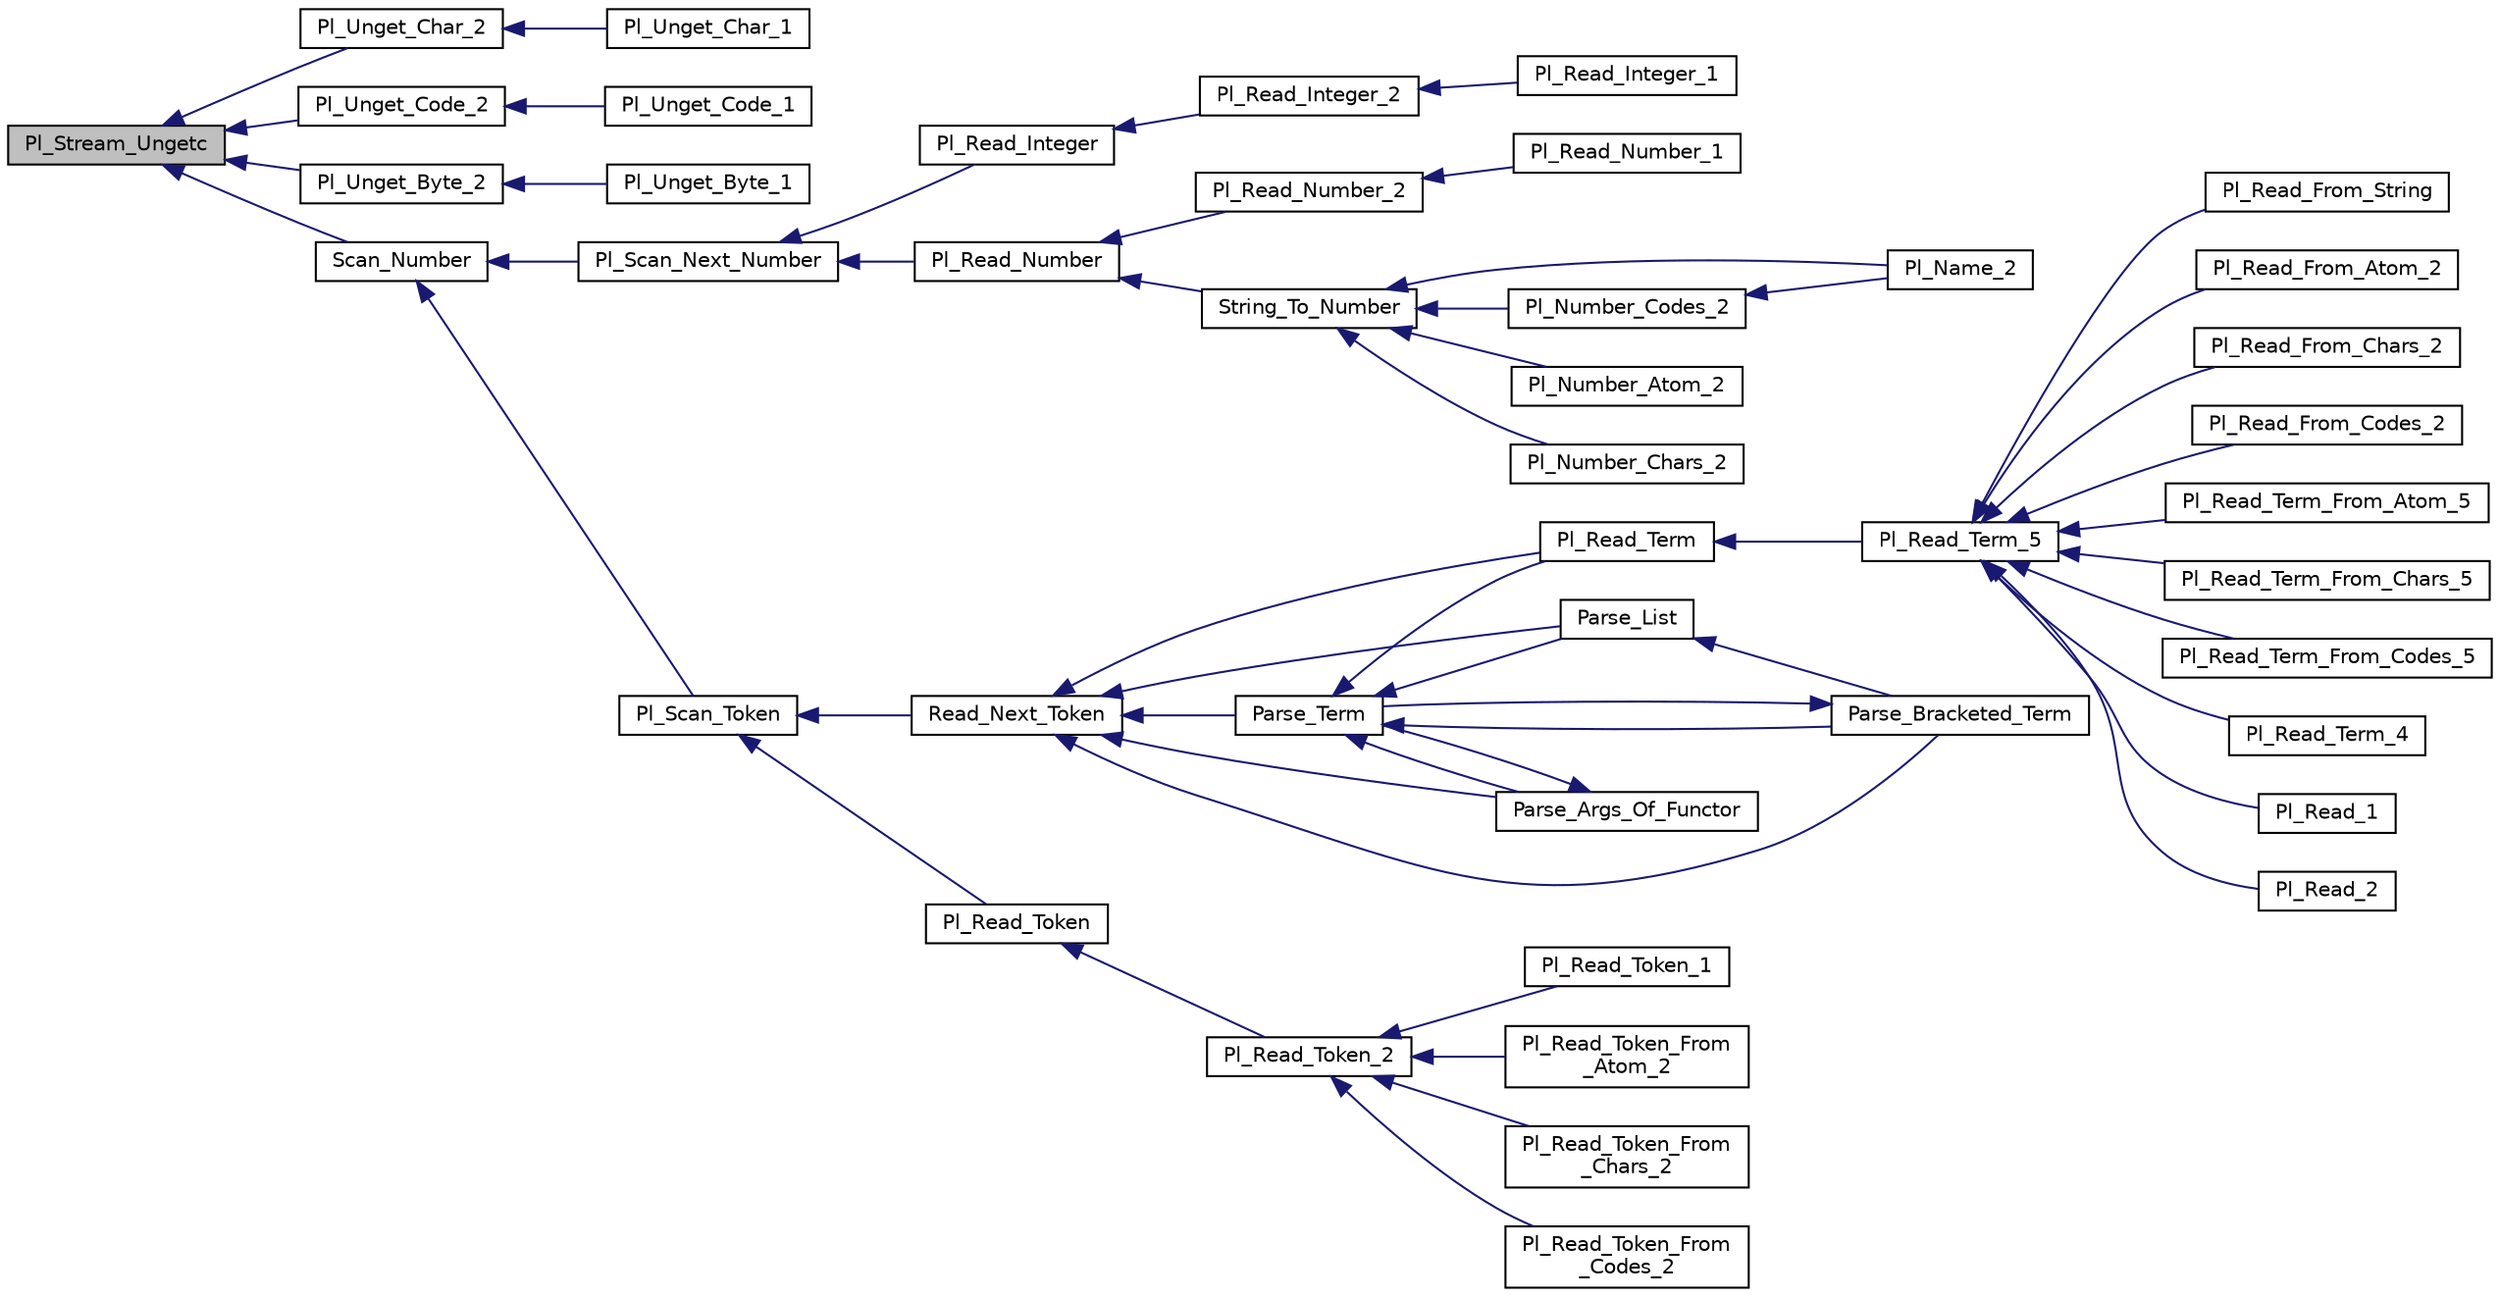 digraph "Pl_Stream_Ungetc"
{
  edge [fontname="Helvetica",fontsize="10",labelfontname="Helvetica",labelfontsize="10"];
  node [fontname="Helvetica",fontsize="10",shape=record];
  rankdir="LR";
  Node1 [label="Pl_Stream_Ungetc",height=0.2,width=0.4,color="black", fillcolor="grey75", style="filled", fontcolor="black"];
  Node1 -> Node2 [dir="back",color="midnightblue",fontsize="10",style="solid"];
  Node2 [label="Pl_Unget_Char_2",height=0.2,width=0.4,color="black", fillcolor="white", style="filled",URL="$char__io__c_8c.html#ae656533eead62d1d668b37fc53254da4"];
  Node2 -> Node3 [dir="back",color="midnightblue",fontsize="10",style="solid"];
  Node3 [label="Pl_Unget_Char_1",height=0.2,width=0.4,color="black", fillcolor="white", style="filled",URL="$char__io__c_8c.html#a4aeb5b9c0e34bff8e926d30f3d968b35"];
  Node1 -> Node4 [dir="back",color="midnightblue",fontsize="10",style="solid"];
  Node4 [label="Pl_Unget_Code_2",height=0.2,width=0.4,color="black", fillcolor="white", style="filled",URL="$char__io__c_8c.html#a1b3c0a85ec097c7b3fe49f989e82939c"];
  Node4 -> Node5 [dir="back",color="midnightblue",fontsize="10",style="solid"];
  Node5 [label="Pl_Unget_Code_1",height=0.2,width=0.4,color="black", fillcolor="white", style="filled",URL="$char__io__c_8c.html#afcac3e81d32d6cb39e262edb2c98d268"];
  Node1 -> Node6 [dir="back",color="midnightblue",fontsize="10",style="solid"];
  Node6 [label="Pl_Unget_Byte_2",height=0.2,width=0.4,color="black", fillcolor="white", style="filled",URL="$char__io__c_8c.html#a50a62a8d75e5149cb6d63715a0b722ab"];
  Node6 -> Node7 [dir="back",color="midnightblue",fontsize="10",style="solid"];
  Node7 [label="Pl_Unget_Byte_1",height=0.2,width=0.4,color="black", fillcolor="white", style="filled",URL="$char__io__c_8c.html#a2f7de618a304b177b833575c4bb4c484"];
  Node1 -> Node8 [dir="back",color="midnightblue",fontsize="10",style="solid"];
  Node8 [label="Scan_Number",height=0.2,width=0.4,color="black", fillcolor="white", style="filled",URL="$scan__supp_8c.html#a97a43a27fe148ffedc5fe4c492f41a2e"];
  Node8 -> Node9 [dir="back",color="midnightblue",fontsize="10",style="solid"];
  Node9 [label="Pl_Scan_Token",height=0.2,width=0.4,color="black", fillcolor="white", style="filled",URL="$scan__supp_8h.html#acfe8a80f1f9f8630c33f946117670c47"];
  Node9 -> Node10 [dir="back",color="midnightblue",fontsize="10",style="solid"];
  Node10 [label="Read_Next_Token",height=0.2,width=0.4,color="black", fillcolor="white", style="filled",URL="$parse__supp_8c.html#a5168feee956bd33cc5cfdef4e1b98ce2"];
  Node10 -> Node11 [dir="back",color="midnightblue",fontsize="10",style="solid"];
  Node11 [label="Pl_Read_Term",height=0.2,width=0.4,color="black", fillcolor="white", style="filled",URL="$parse__supp_8h.html#a64d906da2798112a3c398b00f9741139"];
  Node11 -> Node12 [dir="back",color="midnightblue",fontsize="10",style="solid"];
  Node12 [label="Pl_Read_Term_5",height=0.2,width=0.4,color="black", fillcolor="white", style="filled",URL="$read__c_8c.html#ad383d406378b7b22f08a8382d1a80fb0"];
  Node12 -> Node13 [dir="back",color="midnightblue",fontsize="10",style="solid"];
  Node13 [label="Pl_Read_From_String",height=0.2,width=0.4,color="black", fillcolor="white", style="filled",URL="$const__io__c_8c.html#ab1870dca5b94f316ea69c739eb50a434"];
  Node12 -> Node14 [dir="back",color="midnightblue",fontsize="10",style="solid"];
  Node14 [label="Pl_Read_From_Atom_2",height=0.2,width=0.4,color="black", fillcolor="white", style="filled",URL="$const__io__c_8c.html#a75deece217063fb44a56e2e1e2111896"];
  Node12 -> Node15 [dir="back",color="midnightblue",fontsize="10",style="solid"];
  Node15 [label="Pl_Read_From_Chars_2",height=0.2,width=0.4,color="black", fillcolor="white", style="filled",URL="$const__io__c_8c.html#a4c0c2e76d2a48de5b1be98292298c3b1"];
  Node12 -> Node16 [dir="back",color="midnightblue",fontsize="10",style="solid"];
  Node16 [label="Pl_Read_From_Codes_2",height=0.2,width=0.4,color="black", fillcolor="white", style="filled",URL="$const__io__c_8c.html#a66a57821f6bc65641c878166b5c80c52"];
  Node12 -> Node17 [dir="back",color="midnightblue",fontsize="10",style="solid"];
  Node17 [label="Pl_Read_Term_From_Atom_5",height=0.2,width=0.4,color="black", fillcolor="white", style="filled",URL="$const__io__c_8c.html#aae76aaaee5268d487027179f43e796aa"];
  Node12 -> Node18 [dir="back",color="midnightblue",fontsize="10",style="solid"];
  Node18 [label="Pl_Read_Term_From_Chars_5",height=0.2,width=0.4,color="black", fillcolor="white", style="filled",URL="$const__io__c_8c.html#ad74775c98c90c1dd5b50e079d7e44a4d"];
  Node12 -> Node19 [dir="back",color="midnightblue",fontsize="10",style="solid"];
  Node19 [label="Pl_Read_Term_From_Codes_5",height=0.2,width=0.4,color="black", fillcolor="white", style="filled",URL="$const__io__c_8c.html#ae8b13c6f888f8c79bffa8e65a2c5b600"];
  Node12 -> Node20 [dir="back",color="midnightblue",fontsize="10",style="solid"];
  Node20 [label="Pl_Read_Term_4",height=0.2,width=0.4,color="black", fillcolor="white", style="filled",URL="$read__c_8c.html#ac5d31efcd05110182afee4d3d3a3c1da"];
  Node12 -> Node21 [dir="back",color="midnightblue",fontsize="10",style="solid"];
  Node21 [label="Pl_Read_1",height=0.2,width=0.4,color="black", fillcolor="white", style="filled",URL="$read__c_8c.html#a096f5ea03ecdb63b680501b55246e86d"];
  Node12 -> Node22 [dir="back",color="midnightblue",fontsize="10",style="solid"];
  Node22 [label="Pl_Read_2",height=0.2,width=0.4,color="black", fillcolor="white", style="filled",URL="$read__c_8c.html#a5875a10dde57265c7d0bbfe398c547a2"];
  Node10 -> Node23 [dir="back",color="midnightblue",fontsize="10",style="solid"];
  Node23 [label="Parse_Term",height=0.2,width=0.4,color="black", fillcolor="white", style="filled",URL="$parse__supp_8c.html#ae03e3588605a54ec801f9f52c3983921"];
  Node23 -> Node11 [dir="back",color="midnightblue",fontsize="10",style="solid"];
  Node23 -> Node24 [dir="back",color="midnightblue",fontsize="10",style="solid"];
  Node24 [label="Parse_Args_Of_Functor",height=0.2,width=0.4,color="black", fillcolor="white", style="filled",URL="$parse__supp_8c.html#a91129321b0656be20577914e71efd7fb"];
  Node24 -> Node23 [dir="back",color="midnightblue",fontsize="10",style="solid"];
  Node23 -> Node25 [dir="back",color="midnightblue",fontsize="10",style="solid"];
  Node25 [label="Parse_Bracketed_Term",height=0.2,width=0.4,color="black", fillcolor="white", style="filled",URL="$parse__supp_8c.html#a5279315d52439bb2d9142ce22451dd0f"];
  Node25 -> Node23 [dir="back",color="midnightblue",fontsize="10",style="solid"];
  Node23 -> Node26 [dir="back",color="midnightblue",fontsize="10",style="solid"];
  Node26 [label="Parse_List",height=0.2,width=0.4,color="black", fillcolor="white", style="filled",URL="$parse__supp_8c.html#ab52e6752bd14d107f8e3c6e9308c077b"];
  Node26 -> Node25 [dir="back",color="midnightblue",fontsize="10",style="solid"];
  Node10 -> Node24 [dir="back",color="midnightblue",fontsize="10",style="solid"];
  Node10 -> Node25 [dir="back",color="midnightblue",fontsize="10",style="solid"];
  Node10 -> Node26 [dir="back",color="midnightblue",fontsize="10",style="solid"];
  Node9 -> Node27 [dir="back",color="midnightblue",fontsize="10",style="solid"];
  Node27 [label="Pl_Read_Token",height=0.2,width=0.4,color="black", fillcolor="white", style="filled",URL="$parse__supp_8h.html#af01cd296c1ec2c9f36fc174562fcca9a"];
  Node27 -> Node28 [dir="back",color="midnightblue",fontsize="10",style="solid"];
  Node28 [label="Pl_Read_Token_2",height=0.2,width=0.4,color="black", fillcolor="white", style="filled",URL="$read__c_8c.html#a7be5c4ba78b2b42a279f69180fb63f3c"];
  Node28 -> Node29 [dir="back",color="midnightblue",fontsize="10",style="solid"];
  Node29 [label="Pl_Read_Token_From\l_Atom_2",height=0.2,width=0.4,color="black", fillcolor="white", style="filled",URL="$const__io__c_8c.html#a2bed332a634b74effcbd5fce6f4fc5ab"];
  Node28 -> Node30 [dir="back",color="midnightblue",fontsize="10",style="solid"];
  Node30 [label="Pl_Read_Token_From\l_Chars_2",height=0.2,width=0.4,color="black", fillcolor="white", style="filled",URL="$const__io__c_8c.html#a69e4a9f23af4409adb6741f13b0982eb"];
  Node28 -> Node31 [dir="back",color="midnightblue",fontsize="10",style="solid"];
  Node31 [label="Pl_Read_Token_From\l_Codes_2",height=0.2,width=0.4,color="black", fillcolor="white", style="filled",URL="$const__io__c_8c.html#a2c53bfa221ba5ddcbd784ae050e27c9e"];
  Node28 -> Node32 [dir="back",color="midnightblue",fontsize="10",style="solid"];
  Node32 [label="Pl_Read_Token_1",height=0.2,width=0.4,color="black", fillcolor="white", style="filled",URL="$read__c_8c.html#afc95e21ddf750d4bf6e7e34d2fbd49e1"];
  Node8 -> Node33 [dir="back",color="midnightblue",fontsize="10",style="solid"];
  Node33 [label="Pl_Scan_Next_Number",height=0.2,width=0.4,color="black", fillcolor="white", style="filled",URL="$scan__supp_8h.html#a971c2115c98f16432d23ee994237e495"];
  Node33 -> Node34 [dir="back",color="midnightblue",fontsize="10",style="solid"];
  Node34 [label="Pl_Read_Integer",height=0.2,width=0.4,color="black", fillcolor="white", style="filled",URL="$parse__supp_8h.html#a6dee3d87ffc597008cca75377d83941a"];
  Node34 -> Node35 [dir="back",color="midnightblue",fontsize="10",style="solid"];
  Node35 [label="Pl_Read_Integer_2",height=0.2,width=0.4,color="black", fillcolor="white", style="filled",URL="$read__c_8c.html#a14bbc5a3af49c6886c57ee78621ff1e3"];
  Node35 -> Node36 [dir="back",color="midnightblue",fontsize="10",style="solid"];
  Node36 [label="Pl_Read_Integer_1",height=0.2,width=0.4,color="black", fillcolor="white", style="filled",URL="$read__c_8c.html#ae19bb85f1617f7425c24f5cacddbd7bd"];
  Node33 -> Node37 [dir="back",color="midnightblue",fontsize="10",style="solid"];
  Node37 [label="Pl_Read_Number",height=0.2,width=0.4,color="black", fillcolor="white", style="filled",URL="$parse__supp_8h.html#a1da6276bc31218b63244d301ab4a99ed"];
  Node37 -> Node38 [dir="back",color="midnightblue",fontsize="10",style="solid"];
  Node38 [label="String_To_Number",height=0.2,width=0.4,color="black", fillcolor="white", style="filled",URL="$atom__c_8c.html#a45d43288afc4447eb5e8a1bced9fd5a3"];
  Node38 -> Node39 [dir="back",color="midnightblue",fontsize="10",style="solid"];
  Node39 [label="Pl_Number_Atom_2",height=0.2,width=0.4,color="black", fillcolor="white", style="filled",URL="$atom__c_8c.html#adc47dd028d6500b7136923c50fb7f0ab"];
  Node38 -> Node40 [dir="back",color="midnightblue",fontsize="10",style="solid"];
  Node40 [label="Pl_Number_Chars_2",height=0.2,width=0.4,color="black", fillcolor="white", style="filled",URL="$atom__c_8c.html#a227fc472d79309e81af1f91e7e236951"];
  Node38 -> Node41 [dir="back",color="midnightblue",fontsize="10",style="solid"];
  Node41 [label="Pl_Number_Codes_2",height=0.2,width=0.4,color="black", fillcolor="white", style="filled",URL="$atom__c_8c.html#ae89fe3df220d385008f49c583dc41d32"];
  Node41 -> Node42 [dir="back",color="midnightblue",fontsize="10",style="solid"];
  Node42 [label="Pl_Name_2",height=0.2,width=0.4,color="black", fillcolor="white", style="filled",URL="$atom__c_8c.html#af3d13cb1d0fbb3208789ea87cf806fdb"];
  Node38 -> Node42 [dir="back",color="midnightblue",fontsize="10",style="solid"];
  Node37 -> Node43 [dir="back",color="midnightblue",fontsize="10",style="solid"];
  Node43 [label="Pl_Read_Number_2",height=0.2,width=0.4,color="black", fillcolor="white", style="filled",URL="$read__c_8c.html#a4a0be861138c0d1650ecaf8eca9f5dfe"];
  Node43 -> Node44 [dir="back",color="midnightblue",fontsize="10",style="solid"];
  Node44 [label="Pl_Read_Number_1",height=0.2,width=0.4,color="black", fillcolor="white", style="filled",URL="$read__c_8c.html#aea7ddb23f461a2a00c6303b7499f1c0e"];
}
